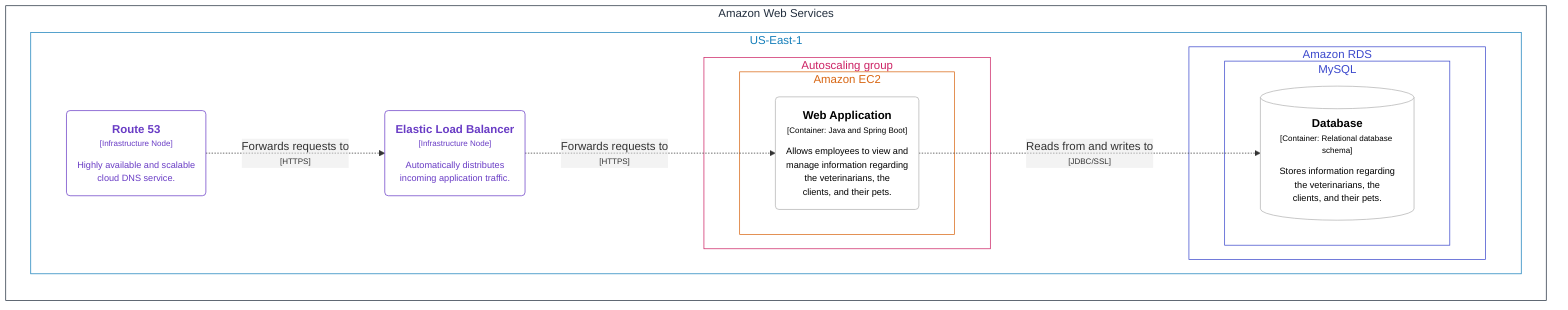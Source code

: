 graph LR
  linkStyle default fill:#ffffff

  subgraph 5 [Amazon Web Services]
    style 5 fill:#ffffff,stroke:#232f3e,color:#232f3e

    subgraph 6 [US-East-1]
      style 6 fill:#ffffff,stroke:#147eba,color:#147eba

      subgraph 14 [Amazon RDS]
        style 14 fill:#ffffff,stroke:#3b48cc,color:#3b48cc

        subgraph 15 [MySQL]
          style 15 fill:#ffffff,stroke:#3b48cc,color:#3b48cc

          16[("<div style='font-weight: bold'>Database</div><div style='font-size: 70%; margin-top: 0px'>[Container: Relational database schema]</div><div style='font-size: 80%; margin-top:10px'>Stores information regarding<br />the veterinarians, the<br />clients, and their pets.</div>")]
          style 16 fill:#ffffff,stroke:#b2b2b2,color:#000000
        end

      end

      subgraph 7 [Autoscaling group]
        style 7 fill:#ffffff,stroke:#cc2264,color:#cc2264

        subgraph 8 [Amazon EC2]
          style 8 fill:#ffffff,stroke:#d86613,color:#d86613

          9("<div style='font-weight: bold'>Web Application</div><div style='font-size: 70%; margin-top: 0px'>[Container: Java and Spring Boot]</div><div style='font-size: 80%; margin-top:10px'>Allows employees to view and<br />manage information regarding<br />the veterinarians, the<br />clients, and their pets.</div>")
          style 9 fill:#ffffff,stroke:#b2b2b2,color:#000000
        end

      end

      11("<div style='font-weight: bold'>Elastic Load Balancer</div><div style='font-size: 70%; margin-top: 0px'>[Infrastructure Node]</div><div style='font-size: 80%; margin-top:10px'>Automatically distributes<br />incoming application traffic.</div>")
      style 11 fill:#ffffff,stroke:#693cc5,color:#693cc5
      10("<div style='font-weight: bold'>Route 53</div><div style='font-size: 70%; margin-top: 0px'>[Infrastructure Node]</div><div style='font-size: 80%; margin-top:10px'>Highly available and scalable<br />cloud DNS service.</div>")
      style 10 fill:#ffffff,stroke:#693cc5,color:#693cc5
    end

  end

  10-. "<div>Forwards requests to</div><div style='font-size: 70%'>[HTTPS]</div>" .->11
  11-. "<div>Forwards requests to</div><div style='font-size: 70%'>[HTTPS]</div>" .->9
  9-. "<div>Reads from and writes to</div><div style='font-size: 70%'>[JDBC/SSL]</div>" .->16